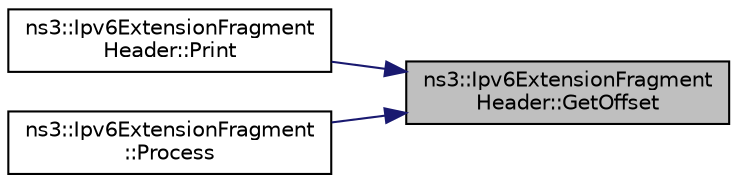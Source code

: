 digraph "ns3::Ipv6ExtensionFragmentHeader::GetOffset"
{
 // LATEX_PDF_SIZE
  edge [fontname="Helvetica",fontsize="10",labelfontname="Helvetica",labelfontsize="10"];
  node [fontname="Helvetica",fontsize="10",shape=record];
  rankdir="RL";
  Node1 [label="ns3::Ipv6ExtensionFragment\lHeader::GetOffset",height=0.2,width=0.4,color="black", fillcolor="grey75", style="filled", fontcolor="black",tooltip="Get the field \"Offset\"."];
  Node1 -> Node2 [dir="back",color="midnightblue",fontsize="10",style="solid",fontname="Helvetica"];
  Node2 [label="ns3::Ipv6ExtensionFragment\lHeader::Print",height=0.2,width=0.4,color="black", fillcolor="white", style="filled",URL="$classns3_1_1_ipv6_extension_fragment_header.html#a01a8a48957c9c23a67cd6af71053e64d",tooltip="Print some information about the packet."];
  Node1 -> Node3 [dir="back",color="midnightblue",fontsize="10",style="solid",fontname="Helvetica"];
  Node3 [label="ns3::Ipv6ExtensionFragment\l::Process",height=0.2,width=0.4,color="black", fillcolor="white", style="filled",URL="$classns3_1_1_ipv6_extension_fragment.html#a8563953a172a744473bf7f80cf1ef536",tooltip="Process method Called from Ipv6L3Protocol::Receive."];
}
